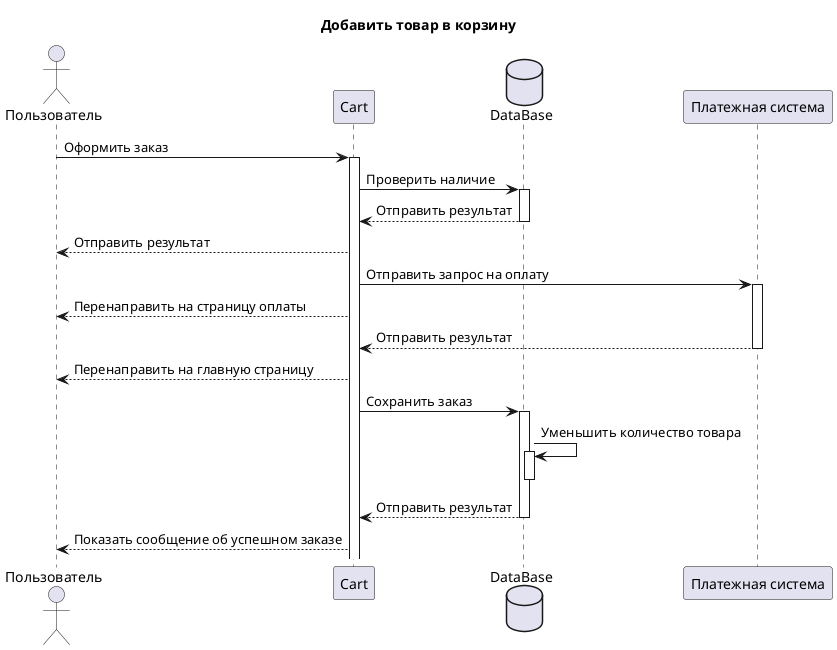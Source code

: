 @startuml sequence
title "Добавить товар в корзину"



!endfunction
actor Пользователь as user
participant "Cart" as cart
database "DataBase" as db
participant "Платежная система" as payment
user -> cart++: Оформить заказ
cart -> db++ : Проверить наличие
cart <-- db--: Отправить результат
cart --> user: Отправить результат

cart -> payment++: Отправить запрос на оплату
user <-- cart: Перенаправить на страницу оплаты
cart <-- payment--: Отправить результат
user <-- cart: Перенаправить на главную страницу
cart -> db++: Сохранить заказ
db -> db++: Уменьшить количество товара
deactivate db
cart <-- db--: Отправить результат
cart --> user: Показать сообщение об успешном заказе




@enduml